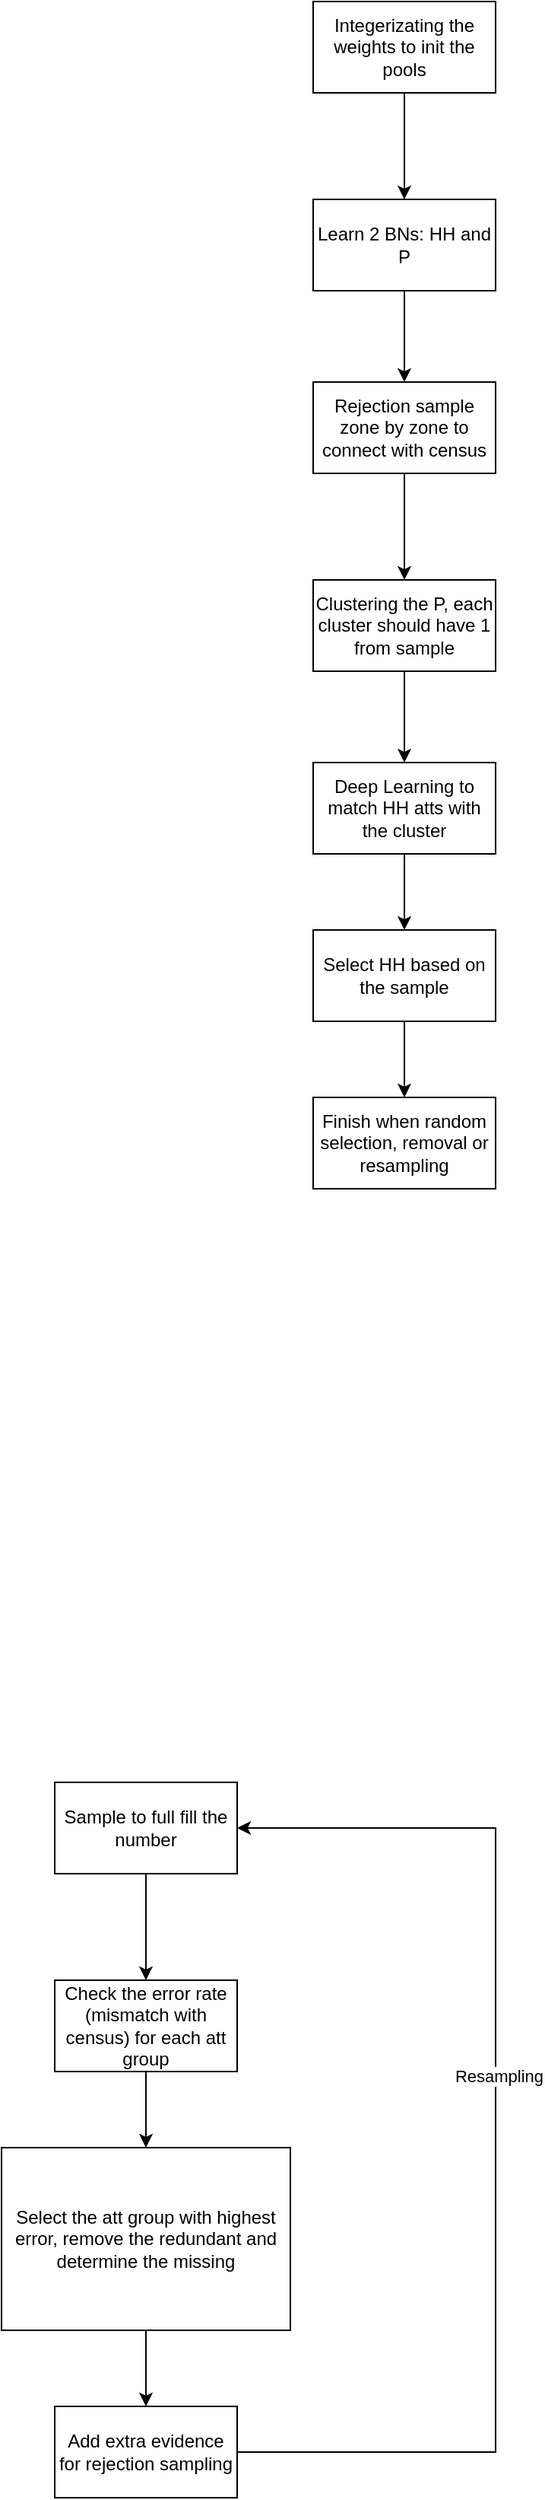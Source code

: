 <mxfile version="21.1.8" type="github">
  <diagram name="Page-1" id="G9wbMJnJf9LOHqo55jOl">
    <mxGraphModel dx="709" dy="1987" grid="1" gridSize="10" guides="1" tooltips="1" connect="1" arrows="1" fold="1" page="1" pageScale="1" pageWidth="827" pageHeight="1169" math="0" shadow="0">
      <root>
        <mxCell id="0" />
        <mxCell id="1" parent="0" />
        <mxCell id="iX05nGtm6DSxZUYa77Ja-9" style="edgeStyle=orthogonalEdgeStyle;rounded=0;orthogonalLoop=1;jettySize=auto;html=1;" edge="1" parent="1" source="iX05nGtm6DSxZUYa77Ja-1" target="iX05nGtm6DSxZUYa77Ja-2">
          <mxGeometry relative="1" as="geometry" />
        </mxCell>
        <mxCell id="iX05nGtm6DSxZUYa77Ja-1" value="Integerizating the weights to init the pools" style="rounded=0;whiteSpace=wrap;html=1;" vertex="1" parent="1">
          <mxGeometry x="270" y="160" width="120" height="60" as="geometry" />
        </mxCell>
        <mxCell id="iX05nGtm6DSxZUYa77Ja-10" style="edgeStyle=orthogonalEdgeStyle;rounded=0;orthogonalLoop=1;jettySize=auto;html=1;" edge="1" parent="1" source="iX05nGtm6DSxZUYa77Ja-2" target="iX05nGtm6DSxZUYa77Ja-4">
          <mxGeometry relative="1" as="geometry" />
        </mxCell>
        <mxCell id="iX05nGtm6DSxZUYa77Ja-2" value="Learn 2 BNs: HH and P" style="rounded=0;whiteSpace=wrap;html=1;" vertex="1" parent="1">
          <mxGeometry x="270" y="290" width="120" height="60" as="geometry" />
        </mxCell>
        <mxCell id="iX05nGtm6DSxZUYa77Ja-11" style="edgeStyle=orthogonalEdgeStyle;rounded=0;orthogonalLoop=1;jettySize=auto;html=1;" edge="1" parent="1" source="iX05nGtm6DSxZUYa77Ja-4" target="iX05nGtm6DSxZUYa77Ja-5">
          <mxGeometry relative="1" as="geometry" />
        </mxCell>
        <mxCell id="iX05nGtm6DSxZUYa77Ja-4" value="Rejection sample zone by zone to connect with census" style="rounded=0;whiteSpace=wrap;html=1;" vertex="1" parent="1">
          <mxGeometry x="270" y="410" width="120" height="60" as="geometry" />
        </mxCell>
        <mxCell id="iX05nGtm6DSxZUYa77Ja-12" style="edgeStyle=orthogonalEdgeStyle;rounded=0;orthogonalLoop=1;jettySize=auto;html=1;" edge="1" parent="1" source="iX05nGtm6DSxZUYa77Ja-5" target="iX05nGtm6DSxZUYa77Ja-6">
          <mxGeometry relative="1" as="geometry" />
        </mxCell>
        <mxCell id="iX05nGtm6DSxZUYa77Ja-5" value="Clustering the P, each cluster should have 1 from sample" style="rounded=0;whiteSpace=wrap;html=1;" vertex="1" parent="1">
          <mxGeometry x="270" y="540" width="120" height="60" as="geometry" />
        </mxCell>
        <mxCell id="iX05nGtm6DSxZUYa77Ja-13" style="edgeStyle=orthogonalEdgeStyle;rounded=0;orthogonalLoop=1;jettySize=auto;html=1;" edge="1" parent="1" source="iX05nGtm6DSxZUYa77Ja-6" target="iX05nGtm6DSxZUYa77Ja-7">
          <mxGeometry relative="1" as="geometry" />
        </mxCell>
        <mxCell id="iX05nGtm6DSxZUYa77Ja-6" value="Deep Learning to match HH atts with the cluster" style="rounded=0;whiteSpace=wrap;html=1;" vertex="1" parent="1">
          <mxGeometry x="270" y="660" width="120" height="60" as="geometry" />
        </mxCell>
        <mxCell id="iX05nGtm6DSxZUYa77Ja-14" style="edgeStyle=orthogonalEdgeStyle;rounded=0;orthogonalLoop=1;jettySize=auto;html=1;" edge="1" parent="1" source="iX05nGtm6DSxZUYa77Ja-7" target="iX05nGtm6DSxZUYa77Ja-8">
          <mxGeometry relative="1" as="geometry" />
        </mxCell>
        <mxCell id="iX05nGtm6DSxZUYa77Ja-7" value="Select HH based on the sample" style="rounded=0;whiteSpace=wrap;html=1;" vertex="1" parent="1">
          <mxGeometry x="270" y="770" width="120" height="60" as="geometry" />
        </mxCell>
        <mxCell id="iX05nGtm6DSxZUYa77Ja-8" value="Finish when random selection, removal or resampling" style="rounded=0;whiteSpace=wrap;html=1;" vertex="1" parent="1">
          <mxGeometry x="270" y="880" width="120" height="60" as="geometry" />
        </mxCell>
        <mxCell id="iX05nGtm6DSxZUYa77Ja-21" style="edgeStyle=orthogonalEdgeStyle;rounded=0;orthogonalLoop=1;jettySize=auto;html=1;" edge="1" parent="1" source="iX05nGtm6DSxZUYa77Ja-15" target="iX05nGtm6DSxZUYa77Ja-16">
          <mxGeometry relative="1" as="geometry" />
        </mxCell>
        <mxCell id="iX05nGtm6DSxZUYa77Ja-15" value="Sample to full fill the number" style="rounded=0;whiteSpace=wrap;html=1;" vertex="1" parent="1">
          <mxGeometry x="100" y="1330" width="120" height="60" as="geometry" />
        </mxCell>
        <mxCell id="iX05nGtm6DSxZUYa77Ja-22" style="edgeStyle=orthogonalEdgeStyle;rounded=0;orthogonalLoop=1;jettySize=auto;html=1;entryX=0.5;entryY=0;entryDx=0;entryDy=0;" edge="1" parent="1" source="iX05nGtm6DSxZUYa77Ja-16" target="iX05nGtm6DSxZUYa77Ja-17">
          <mxGeometry relative="1" as="geometry" />
        </mxCell>
        <mxCell id="iX05nGtm6DSxZUYa77Ja-16" value="Check the error rate (mismatch with census) for each att group" style="rounded=0;whiteSpace=wrap;html=1;" vertex="1" parent="1">
          <mxGeometry x="100" y="1460" width="120" height="60" as="geometry" />
        </mxCell>
        <mxCell id="iX05nGtm6DSxZUYa77Ja-23" style="edgeStyle=orthogonalEdgeStyle;rounded=0;orthogonalLoop=1;jettySize=auto;html=1;" edge="1" parent="1" source="iX05nGtm6DSxZUYa77Ja-17" target="iX05nGtm6DSxZUYa77Ja-18">
          <mxGeometry relative="1" as="geometry" />
        </mxCell>
        <mxCell id="iX05nGtm6DSxZUYa77Ja-17" value="Select the att group with highest error, remove the redundant and determine the missing" style="rounded=0;whiteSpace=wrap;html=1;" vertex="1" parent="1">
          <mxGeometry x="65" y="1570" width="190" height="120" as="geometry" />
        </mxCell>
        <mxCell id="iX05nGtm6DSxZUYa77Ja-19" style="edgeStyle=orthogonalEdgeStyle;rounded=0;orthogonalLoop=1;jettySize=auto;html=1;entryX=1;entryY=0.5;entryDx=0;entryDy=0;" edge="1" parent="1" source="iX05nGtm6DSxZUYa77Ja-18" target="iX05nGtm6DSxZUYa77Ja-15">
          <mxGeometry relative="1" as="geometry">
            <Array as="points">
              <mxPoint x="390" y="1770.0" />
              <mxPoint x="390" y="1360" />
            </Array>
          </mxGeometry>
        </mxCell>
        <mxCell id="iX05nGtm6DSxZUYa77Ja-20" value="Resampling" style="edgeLabel;html=1;align=center;verticalAlign=middle;resizable=0;points=[];" vertex="1" connectable="0" parent="iX05nGtm6DSxZUYa77Ja-19">
          <mxGeometry x="0.112" y="-2" relative="1" as="geometry">
            <mxPoint as="offset" />
          </mxGeometry>
        </mxCell>
        <mxCell id="iX05nGtm6DSxZUYa77Ja-18" value="Add extra evidence for rejection sampling" style="rounded=0;whiteSpace=wrap;html=1;" vertex="1" parent="1">
          <mxGeometry x="100" y="1740" width="120" height="60" as="geometry" />
        </mxCell>
      </root>
    </mxGraphModel>
  </diagram>
</mxfile>

